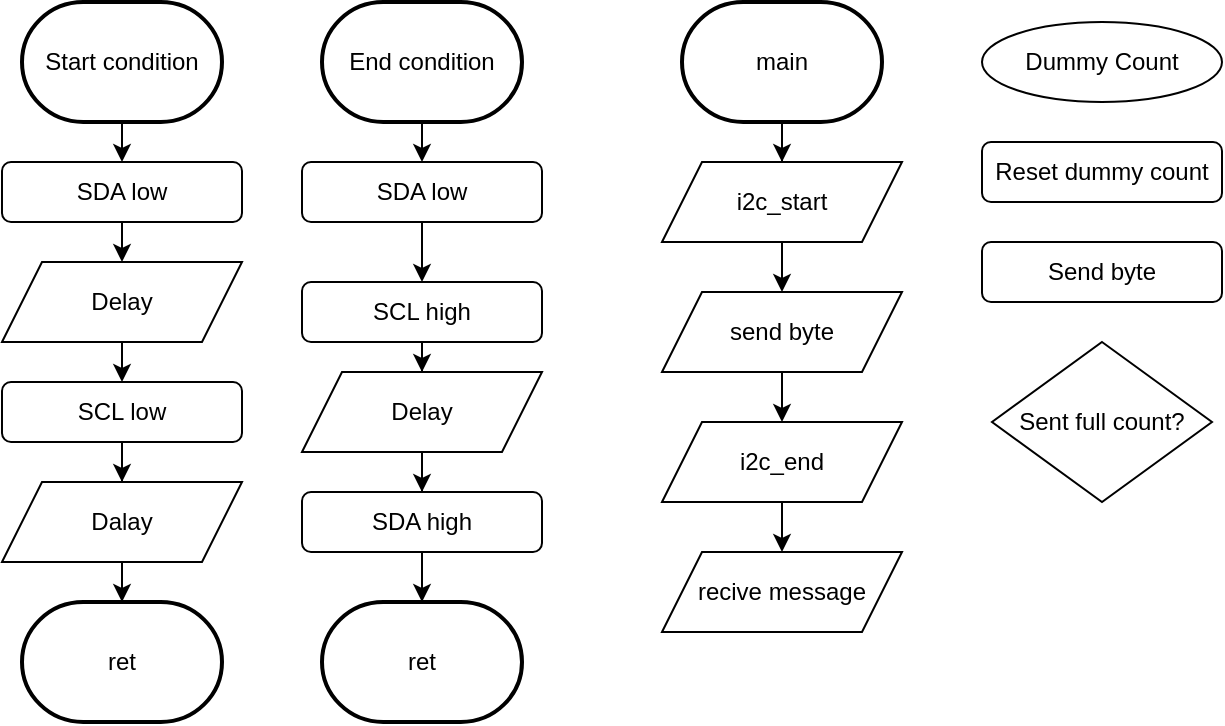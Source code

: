 <mxfile version="20.8.16" type="device"><diagram name="Page-1" id="_hlhiYbFoaOobZ6yciA4"><mxGraphModel dx="1276" dy="614" grid="1" gridSize="10" guides="1" tooltips="1" connect="1" arrows="1" fold="1" page="1" pageScale="1" pageWidth="850" pageHeight="1100" math="0" shadow="0"><root><mxCell id="0"/><mxCell id="1" parent="0"/><mxCell id="wHN4mqfPANkn3s0FmNAk-7" style="edgeStyle=orthogonalEdgeStyle;rounded=0;orthogonalLoop=1;jettySize=auto;html=1;exitX=0.5;exitY=1;exitDx=0;exitDy=0;entryX=0.5;entryY=0;entryDx=0;entryDy=0;" parent="1" target="wHN4mqfPANkn3s0FmNAk-3" edge="1"><mxGeometry relative="1" as="geometry"><mxPoint x="100" y="80" as="sourcePoint"/></mxGeometry></mxCell><mxCell id="wHN4mqfPANkn3s0FmNAk-8" style="edgeStyle=orthogonalEdgeStyle;rounded=0;orthogonalLoop=1;jettySize=auto;html=1;exitX=0.5;exitY=1;exitDx=0;exitDy=0;entryX=0.5;entryY=0;entryDx=0;entryDy=0;" parent="1" source="wHN4mqfPANkn3s0FmNAk-3" target="wHN4mqfPANkn3s0FmNAk-4" edge="1"><mxGeometry relative="1" as="geometry"/></mxCell><mxCell id="wHN4mqfPANkn3s0FmNAk-3" value="SDA low" style="rounded=1;whiteSpace=wrap;html=1;" parent="1" vertex="1"><mxGeometry x="40" y="100" width="120" height="30" as="geometry"/></mxCell><mxCell id="wHN4mqfPANkn3s0FmNAk-9" style="edgeStyle=orthogonalEdgeStyle;rounded=0;orthogonalLoop=1;jettySize=auto;html=1;exitX=0.5;exitY=1;exitDx=0;exitDy=0;entryX=0.5;entryY=0;entryDx=0;entryDy=0;" parent="1" source="wHN4mqfPANkn3s0FmNAk-4" target="wHN4mqfPANkn3s0FmNAk-5" edge="1"><mxGeometry relative="1" as="geometry"/></mxCell><mxCell id="wHN4mqfPANkn3s0FmNAk-4" value="Delay" style="shape=parallelogram;perimeter=parallelogramPerimeter;whiteSpace=wrap;html=1;fixedSize=1;" parent="1" vertex="1"><mxGeometry x="40" y="150" width="120" height="40" as="geometry"/></mxCell><mxCell id="wHN4mqfPANkn3s0FmNAk-10" style="edgeStyle=orthogonalEdgeStyle;rounded=0;orthogonalLoop=1;jettySize=auto;html=1;exitX=0.5;exitY=1;exitDx=0;exitDy=0;" parent="1" source="wHN4mqfPANkn3s0FmNAk-5" target="wHN4mqfPANkn3s0FmNAk-6" edge="1"><mxGeometry relative="1" as="geometry"/></mxCell><mxCell id="wHN4mqfPANkn3s0FmNAk-5" value="SCL low" style="rounded=1;whiteSpace=wrap;html=1;" parent="1" vertex="1"><mxGeometry x="40" y="210" width="120" height="30" as="geometry"/></mxCell><mxCell id="Z6DR5N9BExOJ2k2JJwfl-11" value="" style="edgeStyle=orthogonalEdgeStyle;rounded=0;orthogonalLoop=1;jettySize=auto;html=1;" parent="1" source="wHN4mqfPANkn3s0FmNAk-6" edge="1"><mxGeometry relative="1" as="geometry"><mxPoint x="100" y="320" as="targetPoint"/></mxGeometry></mxCell><mxCell id="wHN4mqfPANkn3s0FmNAk-6" value="Dalay" style="shape=parallelogram;perimeter=parallelogramPerimeter;whiteSpace=wrap;html=1;fixedSize=1;" parent="1" vertex="1"><mxGeometry x="40" y="260" width="120" height="40" as="geometry"/></mxCell><mxCell id="Z6DR5N9BExOJ2k2JJwfl-2" value="" style="edgeStyle=orthogonalEdgeStyle;rounded=0;orthogonalLoop=1;jettySize=auto;html=1;" parent="1" edge="1"><mxGeometry relative="1" as="geometry"><mxPoint x="250" y="80" as="sourcePoint"/><mxPoint x="250" y="100" as="targetPoint"/></mxGeometry></mxCell><mxCell id="Z6DR5N9BExOJ2k2JJwfl-4" value="" style="edgeStyle=orthogonalEdgeStyle;rounded=0;orthogonalLoop=1;jettySize=auto;html=1;" parent="1" edge="1"><mxGeometry relative="1" as="geometry"><mxPoint x="250" y="130" as="sourcePoint"/><mxPoint x="250" y="160" as="targetPoint"/></mxGeometry></mxCell><mxCell id="Z6DR5N9BExOJ2k2JJwfl-15" value="" style="edgeStyle=orthogonalEdgeStyle;rounded=0;orthogonalLoop=1;jettySize=auto;html=1;" parent="1" source="Z6DR5N9BExOJ2k2JJwfl-5" target="Z6DR5N9BExOJ2k2JJwfl-14" edge="1"><mxGeometry relative="1" as="geometry"/></mxCell><mxCell id="Z6DR5N9BExOJ2k2JJwfl-5" value="SCL high" style="rounded=1;whiteSpace=wrap;html=1;" parent="1" vertex="1"><mxGeometry x="190" y="160" width="120" height="30" as="geometry"/></mxCell><mxCell id="Z6DR5N9BExOJ2k2JJwfl-12" value="SDA low" style="rounded=1;whiteSpace=wrap;html=1;" parent="1" vertex="1"><mxGeometry x="190" y="100" width="120" height="30" as="geometry"/></mxCell><mxCell id="Z6DR5N9BExOJ2k2JJwfl-17" value="" style="edgeStyle=orthogonalEdgeStyle;rounded=0;orthogonalLoop=1;jettySize=auto;html=1;" parent="1" source="Z6DR5N9BExOJ2k2JJwfl-14" target="Z6DR5N9BExOJ2k2JJwfl-16" edge="1"><mxGeometry relative="1" as="geometry"/></mxCell><mxCell id="Z6DR5N9BExOJ2k2JJwfl-14" value="Delay" style="shape=parallelogram;perimeter=parallelogramPerimeter;whiteSpace=wrap;html=1;fixedSize=1;" parent="1" vertex="1"><mxGeometry x="190" y="205" width="120" height="40" as="geometry"/></mxCell><mxCell id="Z6DR5N9BExOJ2k2JJwfl-19" value="" style="edgeStyle=orthogonalEdgeStyle;rounded=0;orthogonalLoop=1;jettySize=auto;html=1;" parent="1" source="Z6DR5N9BExOJ2k2JJwfl-16" edge="1"><mxGeometry relative="1" as="geometry"><mxPoint x="250" y="320" as="targetPoint"/></mxGeometry></mxCell><mxCell id="Z6DR5N9BExOJ2k2JJwfl-16" value="SDA high" style="rounded=1;whiteSpace=wrap;html=1;" parent="1" vertex="1"><mxGeometry x="190" y="265" width="120" height="30" as="geometry"/></mxCell><mxCell id="Z6DR5N9BExOJ2k2JJwfl-21" value="End condition" style="strokeWidth=2;html=1;shape=mxgraph.flowchart.terminator;whiteSpace=wrap;" parent="1" vertex="1"><mxGeometry x="200" y="20" width="100" height="60" as="geometry"/></mxCell><mxCell id="Z6DR5N9BExOJ2k2JJwfl-22" value="Start condition" style="strokeWidth=2;html=1;shape=mxgraph.flowchart.terminator;whiteSpace=wrap;" parent="1" vertex="1"><mxGeometry x="50" y="20" width="100" height="60" as="geometry"/></mxCell><mxCell id="Z6DR5N9BExOJ2k2JJwfl-23" value="ret" style="strokeWidth=2;html=1;shape=mxgraph.flowchart.terminator;whiteSpace=wrap;" parent="1" vertex="1"><mxGeometry x="200" y="320" width="100" height="60" as="geometry"/></mxCell><mxCell id="Z6DR5N9BExOJ2k2JJwfl-24" value="ret" style="strokeWidth=2;html=1;shape=mxgraph.flowchart.terminator;whiteSpace=wrap;" parent="1" vertex="1"><mxGeometry x="50" y="320" width="100" height="60" as="geometry"/></mxCell><mxCell id="Z6DR5N9BExOJ2k2JJwfl-28" value="" style="edgeStyle=orthogonalEdgeStyle;rounded=0;orthogonalLoop=1;jettySize=auto;html=1;" parent="1" source="Z6DR5N9BExOJ2k2JJwfl-25" target="Z6DR5N9BExOJ2k2JJwfl-27" edge="1"><mxGeometry relative="1" as="geometry"/></mxCell><mxCell id="Z6DR5N9BExOJ2k2JJwfl-25" value="main" style="strokeWidth=2;html=1;shape=mxgraph.flowchart.terminator;whiteSpace=wrap;" parent="1" vertex="1"><mxGeometry x="380" y="20" width="100" height="60" as="geometry"/></mxCell><mxCell id="Z6DR5N9BExOJ2k2JJwfl-38" value="" style="edgeStyle=orthogonalEdgeStyle;rounded=0;orthogonalLoop=1;jettySize=auto;html=1;" parent="1" source="Z6DR5N9BExOJ2k2JJwfl-27" target="Z6DR5N9BExOJ2k2JJwfl-33" edge="1"><mxGeometry relative="1" as="geometry"/></mxCell><mxCell id="Z6DR5N9BExOJ2k2JJwfl-27" value="i2c_start" style="shape=parallelogram;perimeter=parallelogramPerimeter;whiteSpace=wrap;html=1;fixedSize=1;" parent="1" vertex="1"><mxGeometry x="370" y="100" width="120" height="40" as="geometry"/></mxCell><mxCell id="Z6DR5N9BExOJ2k2JJwfl-37" value="" style="edgeStyle=orthogonalEdgeStyle;rounded=0;orthogonalLoop=1;jettySize=auto;html=1;" parent="1" source="Z6DR5N9BExOJ2k2JJwfl-31" target="Z6DR5N9BExOJ2k2JJwfl-36" edge="1"><mxGeometry relative="1" as="geometry"/></mxCell><mxCell id="Z6DR5N9BExOJ2k2JJwfl-31" value="i2c_end" style="shape=parallelogram;perimeter=parallelogramPerimeter;whiteSpace=wrap;html=1;fixedSize=1;" parent="1" vertex="1"><mxGeometry x="370" y="230" width="120" height="40" as="geometry"/></mxCell><mxCell id="Z6DR5N9BExOJ2k2JJwfl-35" value="" style="edgeStyle=orthogonalEdgeStyle;rounded=0;orthogonalLoop=1;jettySize=auto;html=1;" parent="1" source="Z6DR5N9BExOJ2k2JJwfl-33" target="Z6DR5N9BExOJ2k2JJwfl-31" edge="1"><mxGeometry relative="1" as="geometry"/></mxCell><mxCell id="Z6DR5N9BExOJ2k2JJwfl-33" value="send byte" style="shape=parallelogram;perimeter=parallelogramPerimeter;whiteSpace=wrap;html=1;fixedSize=1;" parent="1" vertex="1"><mxGeometry x="370" y="165" width="120" height="40" as="geometry"/></mxCell><mxCell id="Z6DR5N9BExOJ2k2JJwfl-36" value="recive message" style="shape=parallelogram;perimeter=parallelogramPerimeter;whiteSpace=wrap;html=1;fixedSize=1;" parent="1" vertex="1"><mxGeometry x="370" y="295" width="120" height="40" as="geometry"/></mxCell><mxCell id="h-9c48H1cXcmU3Steo5g-1" value="Dummy Count" style="ellipse;whiteSpace=wrap;html=1;" vertex="1" parent="1"><mxGeometry x="530" y="30" width="120" height="40" as="geometry"/></mxCell><mxCell id="h-9c48H1cXcmU3Steo5g-3" value="Reset dummy count" style="rounded=1;whiteSpace=wrap;html=1;" vertex="1" parent="1"><mxGeometry x="530" y="90" width="120" height="30" as="geometry"/></mxCell><mxCell id="h-9c48H1cXcmU3Steo5g-4" value="Send byte" style="rounded=1;whiteSpace=wrap;html=1;" vertex="1" parent="1"><mxGeometry x="530" y="140" width="120" height="30" as="geometry"/></mxCell><mxCell id="h-9c48H1cXcmU3Steo5g-5" value="Sent full count?" style="rhombus;whiteSpace=wrap;html=1;" vertex="1" parent="1"><mxGeometry x="535" y="190" width="110" height="80" as="geometry"/></mxCell></root></mxGraphModel></diagram></mxfile>